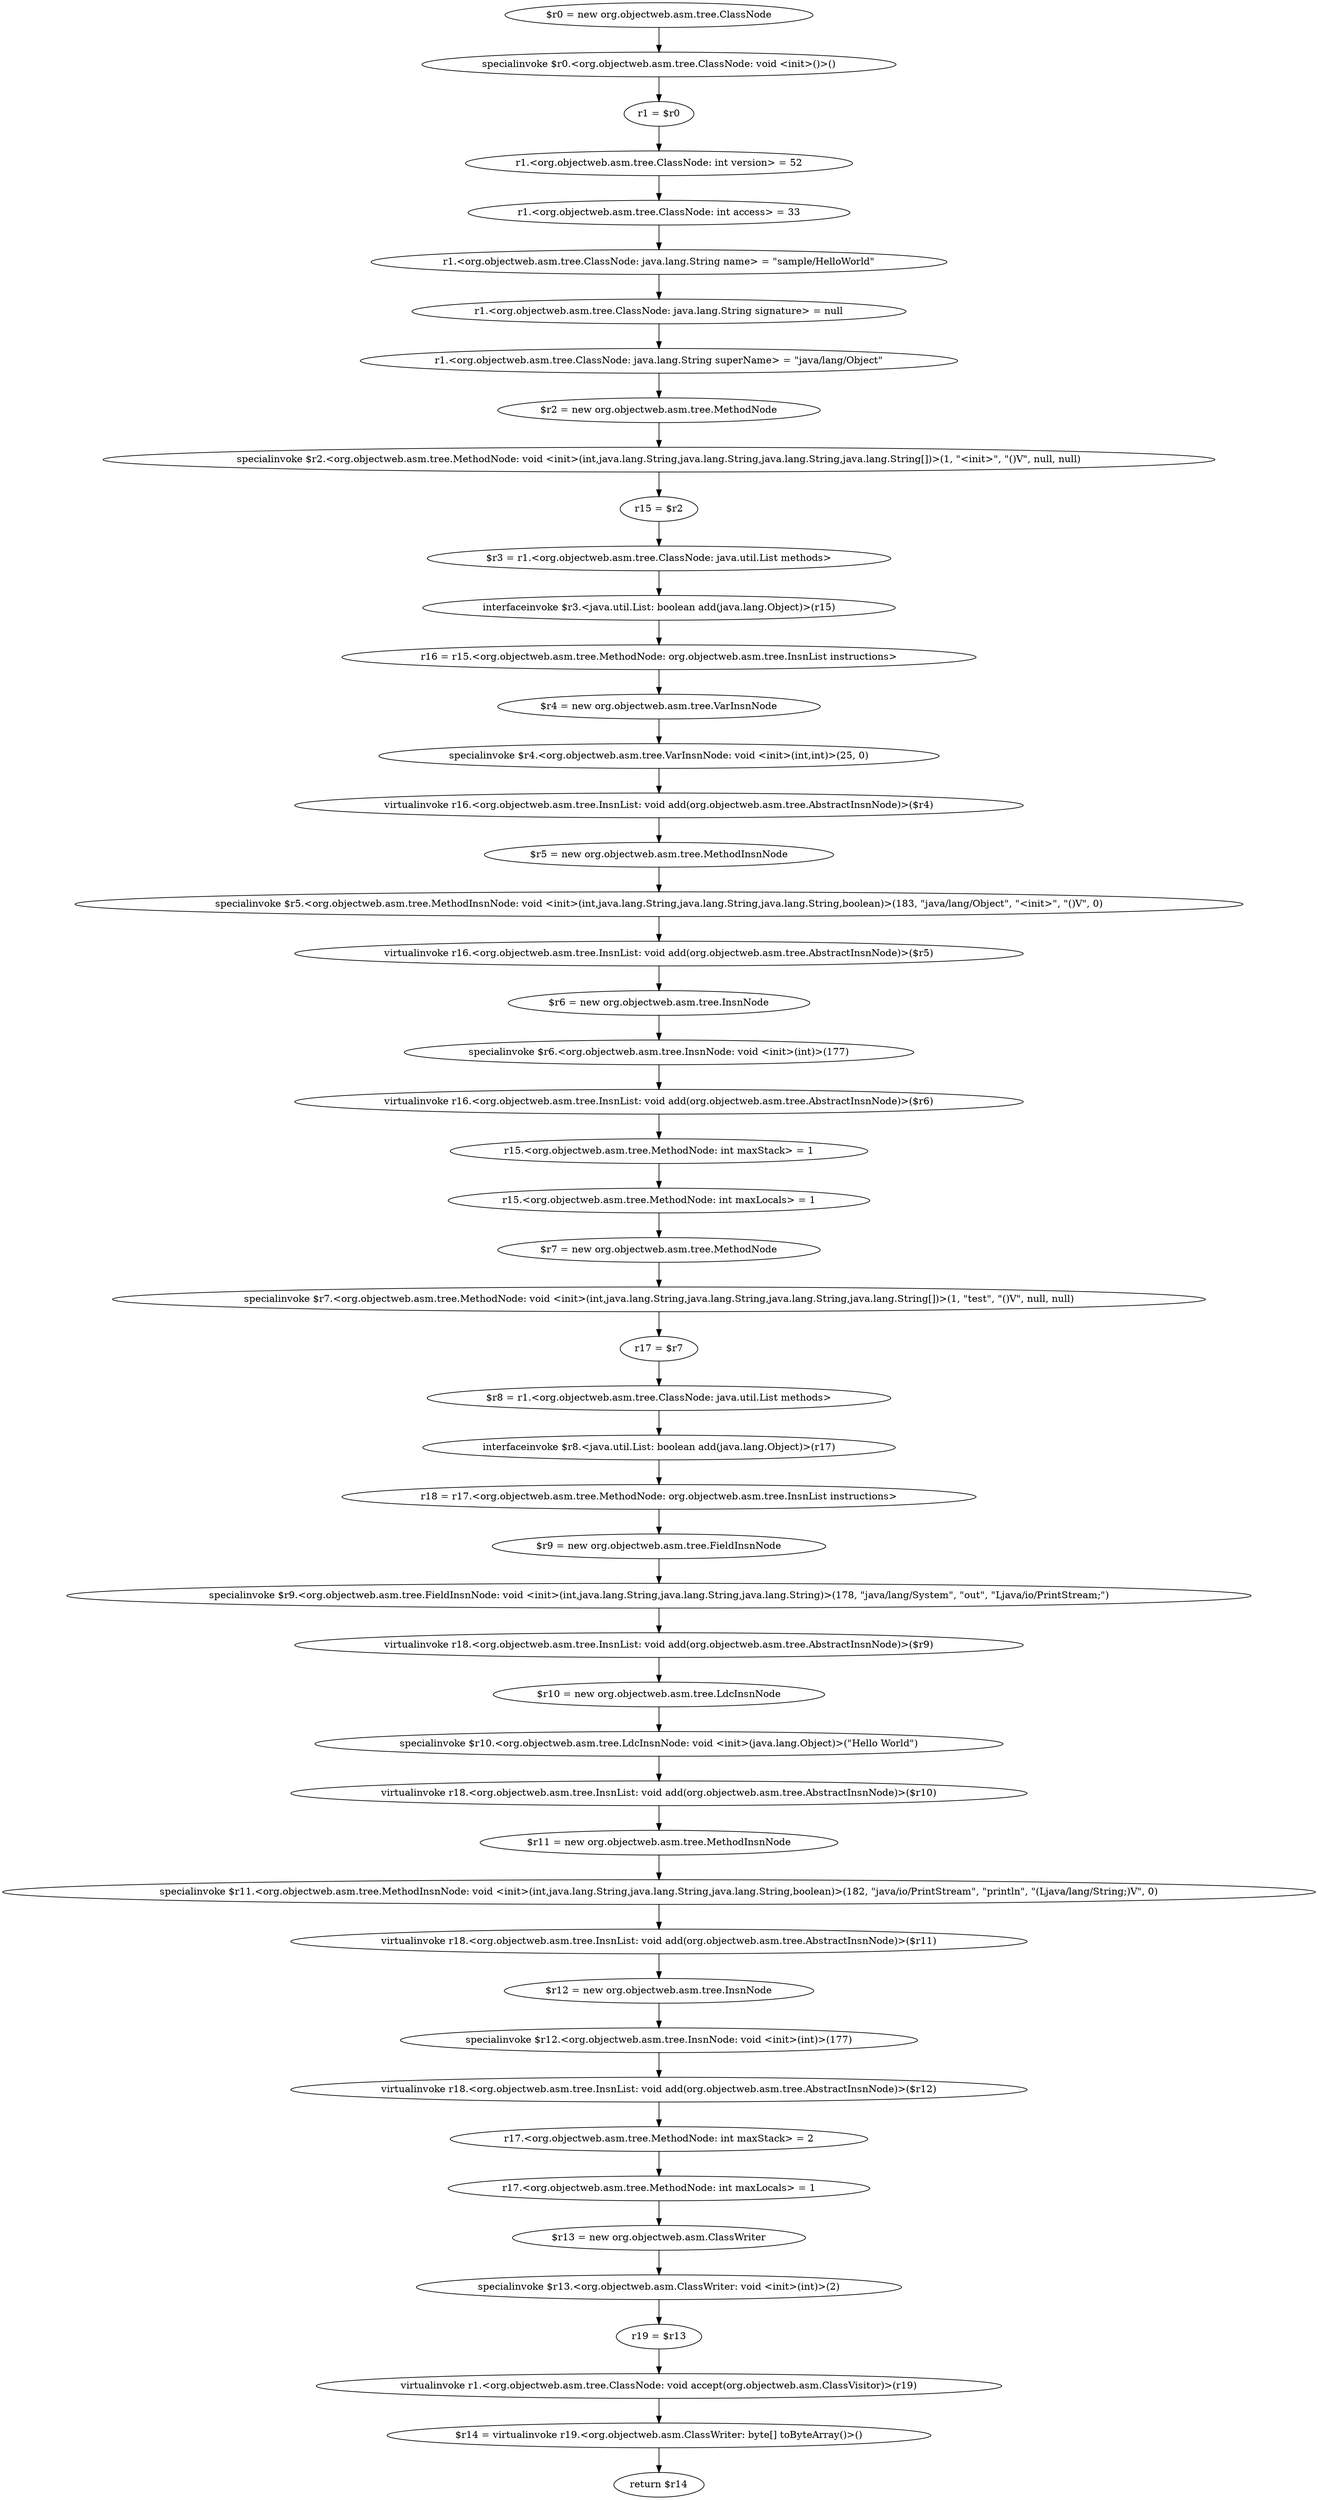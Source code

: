 digraph "unitGraph" {
    "$r0 = new org.objectweb.asm.tree.ClassNode"
    "specialinvoke $r0.<org.objectweb.asm.tree.ClassNode: void <init>()>()"
    "r1 = $r0"
    "r1.<org.objectweb.asm.tree.ClassNode: int version> = 52"
    "r1.<org.objectweb.asm.tree.ClassNode: int access> = 33"
    "r1.<org.objectweb.asm.tree.ClassNode: java.lang.String name> = \"sample/HelloWorld\""
    "r1.<org.objectweb.asm.tree.ClassNode: java.lang.String signature> = null"
    "r1.<org.objectweb.asm.tree.ClassNode: java.lang.String superName> = \"java/lang/Object\""
    "$r2 = new org.objectweb.asm.tree.MethodNode"
    "specialinvoke $r2.<org.objectweb.asm.tree.MethodNode: void <init>(int,java.lang.String,java.lang.String,java.lang.String,java.lang.String[])>(1, \"<init>\", \"()V\", null, null)"
    "r15 = $r2"
    "$r3 = r1.<org.objectweb.asm.tree.ClassNode: java.util.List methods>"
    "interfaceinvoke $r3.<java.util.List: boolean add(java.lang.Object)>(r15)"
    "r16 = r15.<org.objectweb.asm.tree.MethodNode: org.objectweb.asm.tree.InsnList instructions>"
    "$r4 = new org.objectweb.asm.tree.VarInsnNode"
    "specialinvoke $r4.<org.objectweb.asm.tree.VarInsnNode: void <init>(int,int)>(25, 0)"
    "virtualinvoke r16.<org.objectweb.asm.tree.InsnList: void add(org.objectweb.asm.tree.AbstractInsnNode)>($r4)"
    "$r5 = new org.objectweb.asm.tree.MethodInsnNode"
    "specialinvoke $r5.<org.objectweb.asm.tree.MethodInsnNode: void <init>(int,java.lang.String,java.lang.String,java.lang.String,boolean)>(183, \"java/lang/Object\", \"<init>\", \"()V\", 0)"
    "virtualinvoke r16.<org.objectweb.asm.tree.InsnList: void add(org.objectweb.asm.tree.AbstractInsnNode)>($r5)"
    "$r6 = new org.objectweb.asm.tree.InsnNode"
    "specialinvoke $r6.<org.objectweb.asm.tree.InsnNode: void <init>(int)>(177)"
    "virtualinvoke r16.<org.objectweb.asm.tree.InsnList: void add(org.objectweb.asm.tree.AbstractInsnNode)>($r6)"
    "r15.<org.objectweb.asm.tree.MethodNode: int maxStack> = 1"
    "r15.<org.objectweb.asm.tree.MethodNode: int maxLocals> = 1"
    "$r7 = new org.objectweb.asm.tree.MethodNode"
    "specialinvoke $r7.<org.objectweb.asm.tree.MethodNode: void <init>(int,java.lang.String,java.lang.String,java.lang.String,java.lang.String[])>(1, \"test\", \"()V\", null, null)"
    "r17 = $r7"
    "$r8 = r1.<org.objectweb.asm.tree.ClassNode: java.util.List methods>"
    "interfaceinvoke $r8.<java.util.List: boolean add(java.lang.Object)>(r17)"
    "r18 = r17.<org.objectweb.asm.tree.MethodNode: org.objectweb.asm.tree.InsnList instructions>"
    "$r9 = new org.objectweb.asm.tree.FieldInsnNode"
    "specialinvoke $r9.<org.objectweb.asm.tree.FieldInsnNode: void <init>(int,java.lang.String,java.lang.String,java.lang.String)>(178, \"java/lang/System\", \"out\", \"Ljava/io/PrintStream;\")"
    "virtualinvoke r18.<org.objectweb.asm.tree.InsnList: void add(org.objectweb.asm.tree.AbstractInsnNode)>($r9)"
    "$r10 = new org.objectweb.asm.tree.LdcInsnNode"
    "specialinvoke $r10.<org.objectweb.asm.tree.LdcInsnNode: void <init>(java.lang.Object)>(\"Hello World\")"
    "virtualinvoke r18.<org.objectweb.asm.tree.InsnList: void add(org.objectweb.asm.tree.AbstractInsnNode)>($r10)"
    "$r11 = new org.objectweb.asm.tree.MethodInsnNode"
    "specialinvoke $r11.<org.objectweb.asm.tree.MethodInsnNode: void <init>(int,java.lang.String,java.lang.String,java.lang.String,boolean)>(182, \"java/io/PrintStream\", \"println\", \"(Ljava/lang/String;)V\", 0)"
    "virtualinvoke r18.<org.objectweb.asm.tree.InsnList: void add(org.objectweb.asm.tree.AbstractInsnNode)>($r11)"
    "$r12 = new org.objectweb.asm.tree.InsnNode"
    "specialinvoke $r12.<org.objectweb.asm.tree.InsnNode: void <init>(int)>(177)"
    "virtualinvoke r18.<org.objectweb.asm.tree.InsnList: void add(org.objectweb.asm.tree.AbstractInsnNode)>($r12)"
    "r17.<org.objectweb.asm.tree.MethodNode: int maxStack> = 2"
    "r17.<org.objectweb.asm.tree.MethodNode: int maxLocals> = 1"
    "$r13 = new org.objectweb.asm.ClassWriter"
    "specialinvoke $r13.<org.objectweb.asm.ClassWriter: void <init>(int)>(2)"
    "r19 = $r13"
    "virtualinvoke r1.<org.objectweb.asm.tree.ClassNode: void accept(org.objectweb.asm.ClassVisitor)>(r19)"
    "$r14 = virtualinvoke r19.<org.objectweb.asm.ClassWriter: byte[] toByteArray()>()"
    "return $r14"
    "$r0 = new org.objectweb.asm.tree.ClassNode"->"specialinvoke $r0.<org.objectweb.asm.tree.ClassNode: void <init>()>()";
    "specialinvoke $r0.<org.objectweb.asm.tree.ClassNode: void <init>()>()"->"r1 = $r0";
    "r1 = $r0"->"r1.<org.objectweb.asm.tree.ClassNode: int version> = 52";
    "r1.<org.objectweb.asm.tree.ClassNode: int version> = 52"->"r1.<org.objectweb.asm.tree.ClassNode: int access> = 33";
    "r1.<org.objectweb.asm.tree.ClassNode: int access> = 33"->"r1.<org.objectweb.asm.tree.ClassNode: java.lang.String name> = \"sample/HelloWorld\"";
    "r1.<org.objectweb.asm.tree.ClassNode: java.lang.String name> = \"sample/HelloWorld\""->"r1.<org.objectweb.asm.tree.ClassNode: java.lang.String signature> = null";
    "r1.<org.objectweb.asm.tree.ClassNode: java.lang.String signature> = null"->"r1.<org.objectweb.asm.tree.ClassNode: java.lang.String superName> = \"java/lang/Object\"";
    "r1.<org.objectweb.asm.tree.ClassNode: java.lang.String superName> = \"java/lang/Object\""->"$r2 = new org.objectweb.asm.tree.MethodNode";
    "$r2 = new org.objectweb.asm.tree.MethodNode"->"specialinvoke $r2.<org.objectweb.asm.tree.MethodNode: void <init>(int,java.lang.String,java.lang.String,java.lang.String,java.lang.String[])>(1, \"<init>\", \"()V\", null, null)";
    "specialinvoke $r2.<org.objectweb.asm.tree.MethodNode: void <init>(int,java.lang.String,java.lang.String,java.lang.String,java.lang.String[])>(1, \"<init>\", \"()V\", null, null)"->"r15 = $r2";
    "r15 = $r2"->"$r3 = r1.<org.objectweb.asm.tree.ClassNode: java.util.List methods>";
    "$r3 = r1.<org.objectweb.asm.tree.ClassNode: java.util.List methods>"->"interfaceinvoke $r3.<java.util.List: boolean add(java.lang.Object)>(r15)";
    "interfaceinvoke $r3.<java.util.List: boolean add(java.lang.Object)>(r15)"->"r16 = r15.<org.objectweb.asm.tree.MethodNode: org.objectweb.asm.tree.InsnList instructions>";
    "r16 = r15.<org.objectweb.asm.tree.MethodNode: org.objectweb.asm.tree.InsnList instructions>"->"$r4 = new org.objectweb.asm.tree.VarInsnNode";
    "$r4 = new org.objectweb.asm.tree.VarInsnNode"->"specialinvoke $r4.<org.objectweb.asm.tree.VarInsnNode: void <init>(int,int)>(25, 0)";
    "specialinvoke $r4.<org.objectweb.asm.tree.VarInsnNode: void <init>(int,int)>(25, 0)"->"virtualinvoke r16.<org.objectweb.asm.tree.InsnList: void add(org.objectweb.asm.tree.AbstractInsnNode)>($r4)";
    "virtualinvoke r16.<org.objectweb.asm.tree.InsnList: void add(org.objectweb.asm.tree.AbstractInsnNode)>($r4)"->"$r5 = new org.objectweb.asm.tree.MethodInsnNode";
    "$r5 = new org.objectweb.asm.tree.MethodInsnNode"->"specialinvoke $r5.<org.objectweb.asm.tree.MethodInsnNode: void <init>(int,java.lang.String,java.lang.String,java.lang.String,boolean)>(183, \"java/lang/Object\", \"<init>\", \"()V\", 0)";
    "specialinvoke $r5.<org.objectweb.asm.tree.MethodInsnNode: void <init>(int,java.lang.String,java.lang.String,java.lang.String,boolean)>(183, \"java/lang/Object\", \"<init>\", \"()V\", 0)"->"virtualinvoke r16.<org.objectweb.asm.tree.InsnList: void add(org.objectweb.asm.tree.AbstractInsnNode)>($r5)";
    "virtualinvoke r16.<org.objectweb.asm.tree.InsnList: void add(org.objectweb.asm.tree.AbstractInsnNode)>($r5)"->"$r6 = new org.objectweb.asm.tree.InsnNode";
    "$r6 = new org.objectweb.asm.tree.InsnNode"->"specialinvoke $r6.<org.objectweb.asm.tree.InsnNode: void <init>(int)>(177)";
    "specialinvoke $r6.<org.objectweb.asm.tree.InsnNode: void <init>(int)>(177)"->"virtualinvoke r16.<org.objectweb.asm.tree.InsnList: void add(org.objectweb.asm.tree.AbstractInsnNode)>($r6)";
    "virtualinvoke r16.<org.objectweb.asm.tree.InsnList: void add(org.objectweb.asm.tree.AbstractInsnNode)>($r6)"->"r15.<org.objectweb.asm.tree.MethodNode: int maxStack> = 1";
    "r15.<org.objectweb.asm.tree.MethodNode: int maxStack> = 1"->"r15.<org.objectweb.asm.tree.MethodNode: int maxLocals> = 1";
    "r15.<org.objectweb.asm.tree.MethodNode: int maxLocals> = 1"->"$r7 = new org.objectweb.asm.tree.MethodNode";
    "$r7 = new org.objectweb.asm.tree.MethodNode"->"specialinvoke $r7.<org.objectweb.asm.tree.MethodNode: void <init>(int,java.lang.String,java.lang.String,java.lang.String,java.lang.String[])>(1, \"test\", \"()V\", null, null)";
    "specialinvoke $r7.<org.objectweb.asm.tree.MethodNode: void <init>(int,java.lang.String,java.lang.String,java.lang.String,java.lang.String[])>(1, \"test\", \"()V\", null, null)"->"r17 = $r7";
    "r17 = $r7"->"$r8 = r1.<org.objectweb.asm.tree.ClassNode: java.util.List methods>";
    "$r8 = r1.<org.objectweb.asm.tree.ClassNode: java.util.List methods>"->"interfaceinvoke $r8.<java.util.List: boolean add(java.lang.Object)>(r17)";
    "interfaceinvoke $r8.<java.util.List: boolean add(java.lang.Object)>(r17)"->"r18 = r17.<org.objectweb.asm.tree.MethodNode: org.objectweb.asm.tree.InsnList instructions>";
    "r18 = r17.<org.objectweb.asm.tree.MethodNode: org.objectweb.asm.tree.InsnList instructions>"->"$r9 = new org.objectweb.asm.tree.FieldInsnNode";
    "$r9 = new org.objectweb.asm.tree.FieldInsnNode"->"specialinvoke $r9.<org.objectweb.asm.tree.FieldInsnNode: void <init>(int,java.lang.String,java.lang.String,java.lang.String)>(178, \"java/lang/System\", \"out\", \"Ljava/io/PrintStream;\")";
    "specialinvoke $r9.<org.objectweb.asm.tree.FieldInsnNode: void <init>(int,java.lang.String,java.lang.String,java.lang.String)>(178, \"java/lang/System\", \"out\", \"Ljava/io/PrintStream;\")"->"virtualinvoke r18.<org.objectweb.asm.tree.InsnList: void add(org.objectweb.asm.tree.AbstractInsnNode)>($r9)";
    "virtualinvoke r18.<org.objectweb.asm.tree.InsnList: void add(org.objectweb.asm.tree.AbstractInsnNode)>($r9)"->"$r10 = new org.objectweb.asm.tree.LdcInsnNode";
    "$r10 = new org.objectweb.asm.tree.LdcInsnNode"->"specialinvoke $r10.<org.objectweb.asm.tree.LdcInsnNode: void <init>(java.lang.Object)>(\"Hello World\")";
    "specialinvoke $r10.<org.objectweb.asm.tree.LdcInsnNode: void <init>(java.lang.Object)>(\"Hello World\")"->"virtualinvoke r18.<org.objectweb.asm.tree.InsnList: void add(org.objectweb.asm.tree.AbstractInsnNode)>($r10)";
    "virtualinvoke r18.<org.objectweb.asm.tree.InsnList: void add(org.objectweb.asm.tree.AbstractInsnNode)>($r10)"->"$r11 = new org.objectweb.asm.tree.MethodInsnNode";
    "$r11 = new org.objectweb.asm.tree.MethodInsnNode"->"specialinvoke $r11.<org.objectweb.asm.tree.MethodInsnNode: void <init>(int,java.lang.String,java.lang.String,java.lang.String,boolean)>(182, \"java/io/PrintStream\", \"println\", \"(Ljava/lang/String;)V\", 0)";
    "specialinvoke $r11.<org.objectweb.asm.tree.MethodInsnNode: void <init>(int,java.lang.String,java.lang.String,java.lang.String,boolean)>(182, \"java/io/PrintStream\", \"println\", \"(Ljava/lang/String;)V\", 0)"->"virtualinvoke r18.<org.objectweb.asm.tree.InsnList: void add(org.objectweb.asm.tree.AbstractInsnNode)>($r11)";
    "virtualinvoke r18.<org.objectweb.asm.tree.InsnList: void add(org.objectweb.asm.tree.AbstractInsnNode)>($r11)"->"$r12 = new org.objectweb.asm.tree.InsnNode";
    "$r12 = new org.objectweb.asm.tree.InsnNode"->"specialinvoke $r12.<org.objectweb.asm.tree.InsnNode: void <init>(int)>(177)";
    "specialinvoke $r12.<org.objectweb.asm.tree.InsnNode: void <init>(int)>(177)"->"virtualinvoke r18.<org.objectweb.asm.tree.InsnList: void add(org.objectweb.asm.tree.AbstractInsnNode)>($r12)";
    "virtualinvoke r18.<org.objectweb.asm.tree.InsnList: void add(org.objectweb.asm.tree.AbstractInsnNode)>($r12)"->"r17.<org.objectweb.asm.tree.MethodNode: int maxStack> = 2";
    "r17.<org.objectweb.asm.tree.MethodNode: int maxStack> = 2"->"r17.<org.objectweb.asm.tree.MethodNode: int maxLocals> = 1";
    "r17.<org.objectweb.asm.tree.MethodNode: int maxLocals> = 1"->"$r13 = new org.objectweb.asm.ClassWriter";
    "$r13 = new org.objectweb.asm.ClassWriter"->"specialinvoke $r13.<org.objectweb.asm.ClassWriter: void <init>(int)>(2)";
    "specialinvoke $r13.<org.objectweb.asm.ClassWriter: void <init>(int)>(2)"->"r19 = $r13";
    "r19 = $r13"->"virtualinvoke r1.<org.objectweb.asm.tree.ClassNode: void accept(org.objectweb.asm.ClassVisitor)>(r19)";
    "virtualinvoke r1.<org.objectweb.asm.tree.ClassNode: void accept(org.objectweb.asm.ClassVisitor)>(r19)"->"$r14 = virtualinvoke r19.<org.objectweb.asm.ClassWriter: byte[] toByteArray()>()";
    "$r14 = virtualinvoke r19.<org.objectweb.asm.ClassWriter: byte[] toByteArray()>()"->"return $r14";
}
